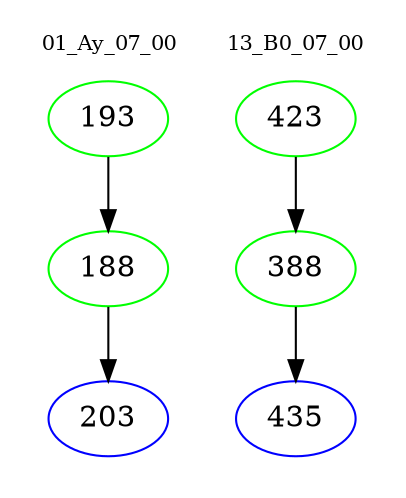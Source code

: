 digraph{
subgraph cluster_0 {
color = white
label = "01_Ay_07_00";
fontsize=10;
T0_193 [label="193", color="green"]
T0_193 -> T0_188 [color="black"]
T0_188 [label="188", color="green"]
T0_188 -> T0_203 [color="black"]
T0_203 [label="203", color="blue"]
}
subgraph cluster_1 {
color = white
label = "13_B0_07_00";
fontsize=10;
T1_423 [label="423", color="green"]
T1_423 -> T1_388 [color="black"]
T1_388 [label="388", color="green"]
T1_388 -> T1_435 [color="black"]
T1_435 [label="435", color="blue"]
}
}
